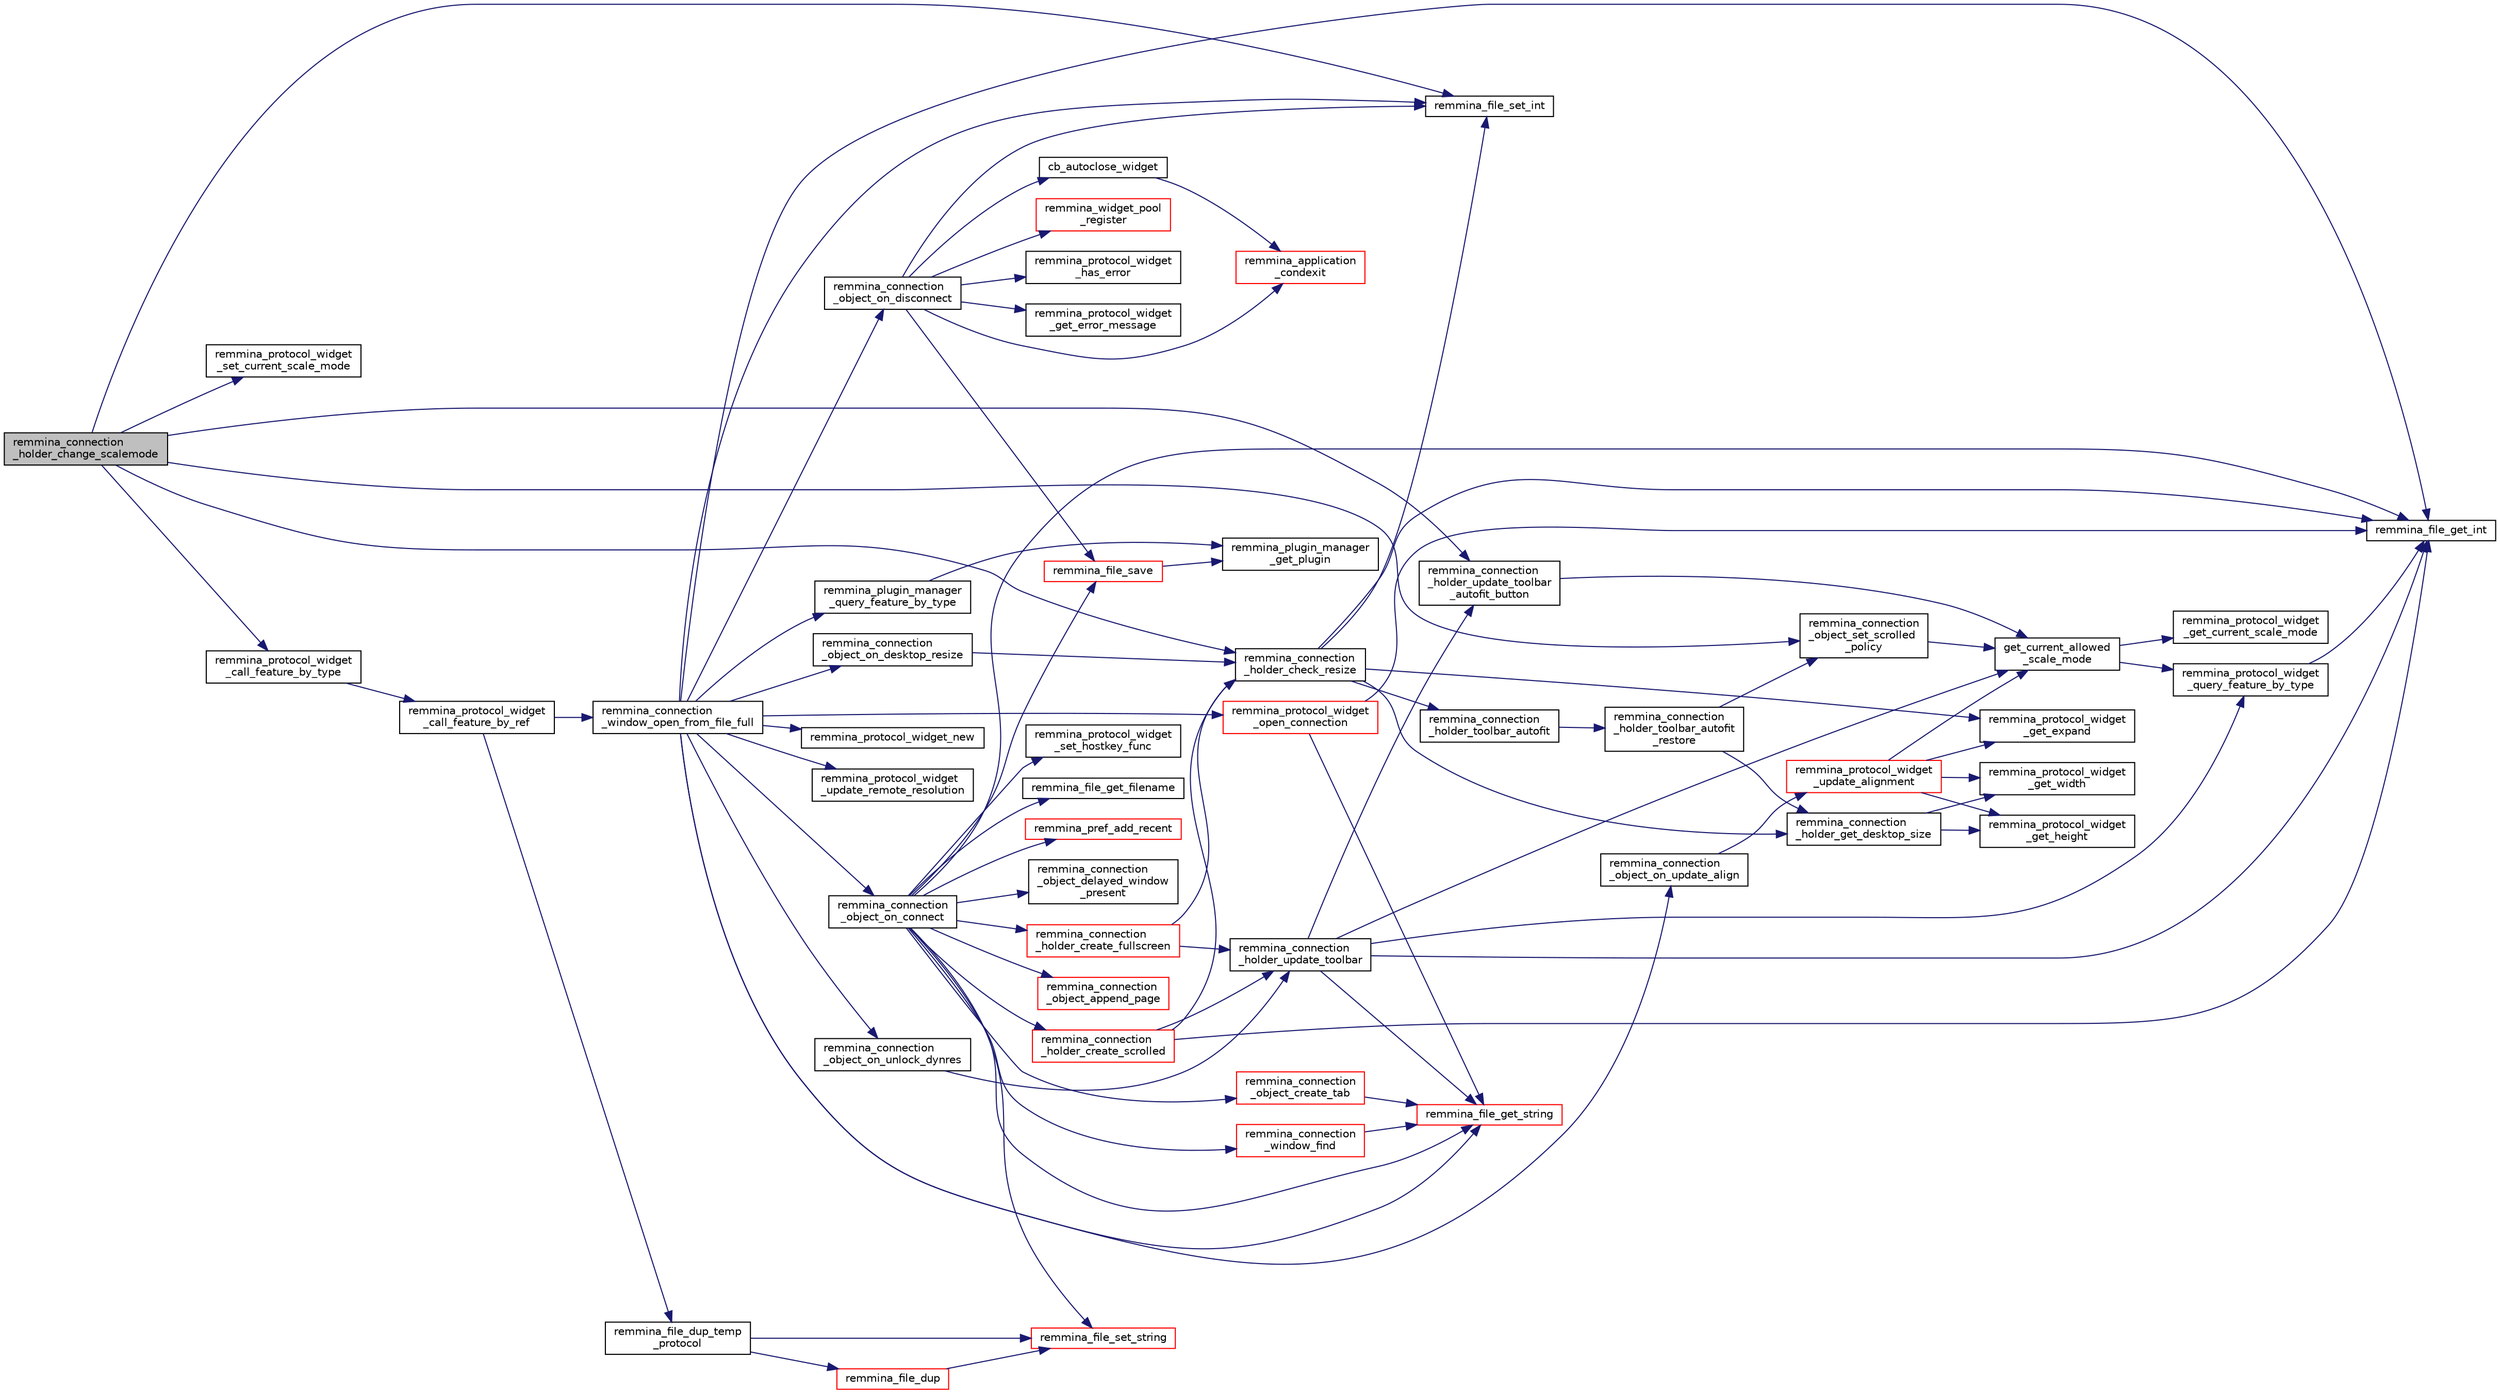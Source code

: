 digraph "remmina_connection_holder_change_scalemode"
{
  edge [fontname="Helvetica",fontsize="10",labelfontname="Helvetica",labelfontsize="10"];
  node [fontname="Helvetica",fontsize="10",shape=record];
  rankdir="LR";
  Node1226 [label="remmina_connection\l_holder_change_scalemode",height=0.2,width=0.4,color="black", fillcolor="grey75", style="filled", fontcolor="black"];
  Node1226 -> Node1227 [color="midnightblue",fontsize="10",style="solid",fontname="Helvetica"];
  Node1227 [label="remmina_file_set_int",height=0.2,width=0.4,color="black", fillcolor="white", style="filled",URL="$remmina__file_8c.html#af153b0d289ac93f6ecdaa15d5f3b9b8c"];
  Node1226 -> Node1228 [color="midnightblue",fontsize="10",style="solid",fontname="Helvetica"];
  Node1228 [label="remmina_protocol_widget\l_set_current_scale_mode",height=0.2,width=0.4,color="black", fillcolor="white", style="filled",URL="$remmina__protocol__widget_8c.html#ad6e2d00646e8268aa0e8bbe31b77db48"];
  Node1226 -> Node1229 [color="midnightblue",fontsize="10",style="solid",fontname="Helvetica"];
  Node1229 [label="remmina_connection\l_holder_update_toolbar\l_autofit_button",height=0.2,width=0.4,color="black", fillcolor="white", style="filled",URL="$remmina__connection__window_8c.html#adb407338a545724966a1c62d3bd60fb5"];
  Node1229 -> Node1230 [color="midnightblue",fontsize="10",style="solid",fontname="Helvetica"];
  Node1230 [label="get_current_allowed\l_scale_mode",height=0.2,width=0.4,color="black", fillcolor="white", style="filled",URL="$remmina__connection__window_8c.html#abbc84b2c450f62c288ff827c5d2c5cd2"];
  Node1230 -> Node1231 [color="midnightblue",fontsize="10",style="solid",fontname="Helvetica"];
  Node1231 [label="remmina_protocol_widget\l_get_current_scale_mode",height=0.2,width=0.4,color="black", fillcolor="white", style="filled",URL="$remmina__protocol__widget_8c.html#a5ec62969da54155e24edcb1d998f93f7"];
  Node1230 -> Node1232 [color="midnightblue",fontsize="10",style="solid",fontname="Helvetica"];
  Node1232 [label="remmina_protocol_widget\l_query_feature_by_type",height=0.2,width=0.4,color="black", fillcolor="white", style="filled",URL="$remmina__protocol__widget_8c.html#adbe15328275677cb38bd8c8a2d5e039d"];
  Node1232 -> Node1233 [color="midnightblue",fontsize="10",style="solid",fontname="Helvetica"];
  Node1233 [label="remmina_file_get_int",height=0.2,width=0.4,color="black", fillcolor="white", style="filled",URL="$remmina__file_8c.html#a4884356c195dcfb4ceacf641a1e74e66"];
  Node1226 -> Node1234 [color="midnightblue",fontsize="10",style="solid",fontname="Helvetica"];
  Node1234 [label="remmina_protocol_widget\l_call_feature_by_type",height=0.2,width=0.4,color="black", fillcolor="white", style="filled",URL="$remmina__protocol__widget_8c.html#a6a630e96e5b914d60d678ae8eaad4cd9"];
  Node1234 -> Node1235 [color="midnightblue",fontsize="10",style="solid",fontname="Helvetica"];
  Node1235 [label="remmina_protocol_widget\l_call_feature_by_ref",height=0.2,width=0.4,color="black", fillcolor="white", style="filled",URL="$remmina__protocol__widget_8c.html#a605b69a9aa4393024369cc5070488692"];
  Node1235 -> Node1236 [color="midnightblue",fontsize="10",style="solid",fontname="Helvetica"];
  Node1236 [label="remmina_connection\l_window_open_from_file_full",height=0.2,width=0.4,color="black", fillcolor="white", style="filled",URL="$remmina__connection__window_8c.html#adbf2b670ca3bae96a99cb0b36021a961"];
  Node1236 -> Node1237 [color="midnightblue",fontsize="10",style="solid",fontname="Helvetica"];
  Node1237 [label="remmina_protocol_widget_new",height=0.2,width=0.4,color="black", fillcolor="white", style="filled",URL="$remmina__protocol__widget_8c.html#a5c2137462d3168e90c812f1ce75a6e62"];
  Node1236 -> Node1238 [color="midnightblue",fontsize="10",style="solid",fontname="Helvetica"];
  Node1238 [label="remmina_protocol_widget\l_update_remote_resolution",height=0.2,width=0.4,color="black", fillcolor="white", style="filled",URL="$remmina__protocol__widget_8c.html#a75c70486dec7682aeccaab235e65f6a1"];
  Node1236 -> Node1233 [color="midnightblue",fontsize="10",style="solid",fontname="Helvetica"];
  Node1236 -> Node1239 [color="midnightblue",fontsize="10",style="solid",fontname="Helvetica"];
  Node1239 [label="remmina_connection\l_object_on_connect",height=0.2,width=0.4,color="black", fillcolor="white", style="filled",URL="$remmina__connection__window_8c.html#a0ad685a873ecef95ec13caba17e0c22e"];
  Node1239 -> Node1240 [color="midnightblue",fontsize="10",style="solid",fontname="Helvetica"];
  Node1240 [label="remmina_connection\l_window_find",height=0.2,width=0.4,color="red", fillcolor="white", style="filled",URL="$remmina__connection__window_8c.html#ae73329eababe2888df3ace5c2b94b410"];
  Node1240 -> Node1241 [color="midnightblue",fontsize="10",style="solid",fontname="Helvetica"];
  Node1241 [label="remmina_file_get_string",height=0.2,width=0.4,color="red", fillcolor="white", style="filled",URL="$remmina__file_8c.html#a8eb1b213d9d08c6ad13683ce05f4355e"];
  Node1239 -> Node1311 [color="midnightblue",fontsize="10",style="solid",fontname="Helvetica"];
  Node1311 [label="remmina_protocol_widget\l_set_hostkey_func",height=0.2,width=0.4,color="black", fillcolor="white", style="filled",URL="$remmina__protocol__widget_8c.html#a9e77e4da16282ef5413f57b124038bff"];
  Node1239 -> Node1283 [color="midnightblue",fontsize="10",style="solid",fontname="Helvetica"];
  Node1283 [label="remmina_file_get_filename",height=0.2,width=0.4,color="black", fillcolor="white", style="filled",URL="$remmina__file_8c.html#ad1e4f3a0f64cd98e301044b6c38a1f1d"];
  Node1239 -> Node1312 [color="midnightblue",fontsize="10",style="solid",fontname="Helvetica"];
  Node1312 [label="remmina_pref_add_recent",height=0.2,width=0.4,color="red", fillcolor="white", style="filled",URL="$remmina__pref_8c.html#ab9e75c6bf39aa93a87d421fc3d742d60"];
  Node1239 -> Node1241 [color="midnightblue",fontsize="10",style="solid",fontname="Helvetica"];
  Node1239 -> Node1247 [color="midnightblue",fontsize="10",style="solid",fontname="Helvetica"];
  Node1247 [label="remmina_file_set_string",height=0.2,width=0.4,color="red", fillcolor="white", style="filled",URL="$remmina__file_8c.html#a85ca1ca2d0bf9ef29e490c6f4527a954"];
  Node1239 -> Node1250 [color="midnightblue",fontsize="10",style="solid",fontname="Helvetica"];
  Node1250 [label="remmina_file_save",height=0.2,width=0.4,color="red", fillcolor="white", style="filled",URL="$remmina__file_8c.html#a8c893a5deec9bc446bd89cc9973416c7"];
  Node1250 -> Node1252 [color="midnightblue",fontsize="10",style="solid",fontname="Helvetica"];
  Node1252 [label="remmina_plugin_manager\l_get_plugin",height=0.2,width=0.4,color="black", fillcolor="white", style="filled",URL="$remmina__plugin__manager_8c.html#a3872c8656a8a3d5147bcc603471c1932"];
  Node1239 -> Node1233 [color="midnightblue",fontsize="10",style="solid",fontname="Helvetica"];
  Node1239 -> Node1318 [color="midnightblue",fontsize="10",style="solid",fontname="Helvetica"];
  Node1318 [label="remmina_connection\l_holder_create_fullscreen",height=0.2,width=0.4,color="red", fillcolor="white", style="filled",URL="$remmina__connection__window_8c.html#ae67ca4d276339723c1ff87fc224eaccf"];
  Node1318 -> Node1434 [color="midnightblue",fontsize="10",style="solid",fontname="Helvetica"];
  Node1434 [label="remmina_connection\l_holder_update_toolbar",height=0.2,width=0.4,color="black", fillcolor="white", style="filled",URL="$remmina__connection__window_8c.html#a1b31d50e3792f41f4f78c1dbc1c5b27c"];
  Node1434 -> Node1229 [color="midnightblue",fontsize="10",style="solid",fontname="Helvetica"];
  Node1434 -> Node1230 [color="midnightblue",fontsize="10",style="solid",fontname="Helvetica"];
  Node1434 -> Node1233 [color="midnightblue",fontsize="10",style="solid",fontname="Helvetica"];
  Node1434 -> Node1232 [color="midnightblue",fontsize="10",style="solid",fontname="Helvetica"];
  Node1434 -> Node1241 [color="midnightblue",fontsize="10",style="solid",fontname="Helvetica"];
  Node1318 -> Node1353 [color="midnightblue",fontsize="10",style="solid",fontname="Helvetica"];
  Node1353 [label="remmina_connection\l_holder_check_resize",height=0.2,width=0.4,color="black", fillcolor="white", style="filled",URL="$remmina__connection__window_8c.html#adf48e258e535235d29c9638333488920"];
  Node1353 -> Node1354 [color="midnightblue",fontsize="10",style="solid",fontname="Helvetica"];
  Node1354 [label="remmina_connection\l_holder_get_desktop_size",height=0.2,width=0.4,color="black", fillcolor="white", style="filled",URL="$remmina__connection__window_8c.html#acf5d62eb5dda2e3a1a76c4bcbb926fb8"];
  Node1354 -> Node1355 [color="midnightblue",fontsize="10",style="solid",fontname="Helvetica"];
  Node1355 [label="remmina_protocol_widget\l_get_width",height=0.2,width=0.4,color="black", fillcolor="white", style="filled",URL="$remmina__protocol__widget_8c.html#aaf355ea7103fc57a4cbc7b815cde2995"];
  Node1354 -> Node1356 [color="midnightblue",fontsize="10",style="solid",fontname="Helvetica"];
  Node1356 [label="remmina_protocol_widget\l_get_height",height=0.2,width=0.4,color="black", fillcolor="white", style="filled",URL="$remmina__protocol__widget_8c.html#ae609b351fff17c235251b0ba7c480da5"];
  Node1353 -> Node1357 [color="midnightblue",fontsize="10",style="solid",fontname="Helvetica"];
  Node1357 [label="remmina_protocol_widget\l_get_expand",height=0.2,width=0.4,color="black", fillcolor="white", style="filled",URL="$remmina__protocol__widget_8c.html#a25bcb2ae99449624fed6f770218e3d25"];
  Node1353 -> Node1233 [color="midnightblue",fontsize="10",style="solid",fontname="Helvetica"];
  Node1353 -> Node1227 [color="midnightblue",fontsize="10",style="solid",fontname="Helvetica"];
  Node1353 -> Node1358 [color="midnightblue",fontsize="10",style="solid",fontname="Helvetica"];
  Node1358 [label="remmina_connection\l_holder_toolbar_autofit",height=0.2,width=0.4,color="black", fillcolor="white", style="filled",URL="$remmina__connection__window_8c.html#ac679e10d8be64d56ed13043dd4df7d1c"];
  Node1358 -> Node1359 [color="midnightblue",fontsize="10",style="solid",fontname="Helvetica"];
  Node1359 [label="remmina_connection\l_holder_toolbar_autofit\l_restore",height=0.2,width=0.4,color="black", fillcolor="white", style="filled",URL="$remmina__connection__window_8c.html#a92a6aa97bc751b0c096583a66351ada1"];
  Node1359 -> Node1354 [color="midnightblue",fontsize="10",style="solid",fontname="Helvetica"];
  Node1359 -> Node1360 [color="midnightblue",fontsize="10",style="solid",fontname="Helvetica"];
  Node1360 [label="remmina_connection\l_object_set_scrolled\l_policy",height=0.2,width=0.4,color="black", fillcolor="white", style="filled",URL="$remmina__connection__window_8c.html#ae80a730a48eefb689b9957c4f669a020"];
  Node1360 -> Node1230 [color="midnightblue",fontsize="10",style="solid",fontname="Helvetica"];
  Node1239 -> Node1364 [color="midnightblue",fontsize="10",style="solid",fontname="Helvetica"];
  Node1364 [label="remmina_connection\l_holder_create_scrolled",height=0.2,width=0.4,color="red", fillcolor="white", style="filled",URL="$remmina__connection__window_8c.html#a57b3656c37df65d276ddd50a16906dc7"];
  Node1364 -> Node1233 [color="midnightblue",fontsize="10",style="solid",fontname="Helvetica"];
  Node1364 -> Node1434 [color="midnightblue",fontsize="10",style="solid",fontname="Helvetica"];
  Node1364 -> Node1353 [color="midnightblue",fontsize="10",style="solid",fontname="Helvetica"];
  Node1239 -> Node1423 [color="midnightblue",fontsize="10",style="solid",fontname="Helvetica"];
  Node1423 [label="remmina_connection\l_object_create_tab",height=0.2,width=0.4,color="red", fillcolor="white", style="filled",URL="$remmina__connection__window_8c.html#a888c4dd031e9366a3284cb34351865aa"];
  Node1423 -> Node1241 [color="midnightblue",fontsize="10",style="solid",fontname="Helvetica"];
  Node1239 -> Node1425 [color="midnightblue",fontsize="10",style="solid",fontname="Helvetica"];
  Node1425 [label="remmina_connection\l_object_append_page",height=0.2,width=0.4,color="red", fillcolor="white", style="filled",URL="$remmina__connection__window_8c.html#ac06b41c974d5cfc6277f50b617a550bb"];
  Node1239 -> Node1451 [color="midnightblue",fontsize="10",style="solid",fontname="Helvetica"];
  Node1451 [label="remmina_connection\l_object_delayed_window\l_present",height=0.2,width=0.4,color="black", fillcolor="white", style="filled",URL="$remmina__connection__window_8c.html#afd1bfcfb4c203544904a85aba87d4c88"];
  Node1236 -> Node1452 [color="midnightblue",fontsize="10",style="solid",fontname="Helvetica"];
  Node1452 [label="remmina_connection\l_object_on_disconnect",height=0.2,width=0.4,color="black", fillcolor="white", style="filled",URL="$remmina__connection__window_8c.html#ad6ea67e2303625444fb4936a114e82df"];
  Node1452 -> Node1227 [color="midnightblue",fontsize="10",style="solid",fontname="Helvetica"];
  Node1452 -> Node1250 [color="midnightblue",fontsize="10",style="solid",fontname="Helvetica"];
  Node1452 -> Node1453 [color="midnightblue",fontsize="10",style="solid",fontname="Helvetica"];
  Node1453 [label="remmina_protocol_widget\l_has_error",height=0.2,width=0.4,color="black", fillcolor="white", style="filled",URL="$remmina__protocol__widget_8c.html#aab2f304822ccfd4979854ef1afd81771"];
  Node1452 -> Node1454 [color="midnightblue",fontsize="10",style="solid",fontname="Helvetica"];
  Node1454 [label="remmina_protocol_widget\l_get_error_message",height=0.2,width=0.4,color="black", fillcolor="white", style="filled",URL="$remmina__protocol__widget_8c.html#a0aa0f7d6c411f9061892848ffb558877"];
  Node1452 -> Node1455 [color="midnightblue",fontsize="10",style="solid",fontname="Helvetica"];
  Node1455 [label="cb_autoclose_widget",height=0.2,width=0.4,color="black", fillcolor="white", style="filled",URL="$remmina__connection__window_8c.html#a6d866a05da5d47a9342d4c87dbf70863"];
  Node1455 -> Node1456 [color="midnightblue",fontsize="10",style="solid",fontname="Helvetica"];
  Node1456 [label="remmina_application\l_condexit",height=0.2,width=0.4,color="red", fillcolor="white", style="filled",URL="$remmina__exec_8c.html#aaa67e07e2426828d7e7b9b30d2038d31"];
  Node1452 -> Node1477 [color="midnightblue",fontsize="10",style="solid",fontname="Helvetica"];
  Node1477 [label="remmina_widget_pool\l_register",height=0.2,width=0.4,color="red", fillcolor="white", style="filled",URL="$remmina__widget__pool_8c.html#ae3c9c9853eb5bedbfeadbfac1d495b95"];
  Node1452 -> Node1456 [color="midnightblue",fontsize="10",style="solid",fontname="Helvetica"];
  Node1236 -> Node1479 [color="midnightblue",fontsize="10",style="solid",fontname="Helvetica"];
  Node1479 [label="remmina_connection\l_object_on_desktop_resize",height=0.2,width=0.4,color="black", fillcolor="white", style="filled",URL="$remmina__connection__window_8c.html#a3bb0386b166904eb00902d08d6c959a5"];
  Node1479 -> Node1353 [color="midnightblue",fontsize="10",style="solid",fontname="Helvetica"];
  Node1236 -> Node1480 [color="midnightblue",fontsize="10",style="solid",fontname="Helvetica"];
  Node1480 [label="remmina_connection\l_object_on_update_align",height=0.2,width=0.4,color="black", fillcolor="white", style="filled",URL="$remmina__connection__window_8c.html#a0872efe4b1084b17bab7ac962920c3e9"];
  Node1480 -> Node1384 [color="midnightblue",fontsize="10",style="solid",fontname="Helvetica"];
  Node1384 [label="remmina_protocol_widget\l_update_alignment",height=0.2,width=0.4,color="red", fillcolor="white", style="filled",URL="$remmina__connection__window_8c.html#ab7dc553cbd2005feb77163cf79f48f6d"];
  Node1384 -> Node1230 [color="midnightblue",fontsize="10",style="solid",fontname="Helvetica"];
  Node1384 -> Node1357 [color="midnightblue",fontsize="10",style="solid",fontname="Helvetica"];
  Node1384 -> Node1355 [color="midnightblue",fontsize="10",style="solid",fontname="Helvetica"];
  Node1384 -> Node1356 [color="midnightblue",fontsize="10",style="solid",fontname="Helvetica"];
  Node1236 -> Node1481 [color="midnightblue",fontsize="10",style="solid",fontname="Helvetica"];
  Node1481 [label="remmina_connection\l_object_on_unlock_dynres",height=0.2,width=0.4,color="black", fillcolor="white", style="filled",URL="$remmina__connection__window_8c.html#a0cffd168e21bdd3d9469ca2e86e19c31"];
  Node1481 -> Node1434 [color="midnightblue",fontsize="10",style="solid",fontname="Helvetica"];
  Node1236 -> Node1482 [color="midnightblue",fontsize="10",style="solid",fontname="Helvetica"];
  Node1482 [label="remmina_plugin_manager\l_query_feature_by_type",height=0.2,width=0.4,color="black", fillcolor="white", style="filled",URL="$remmina__plugin__manager_8c.html#a1668951fd7067f2c405e001836855080"];
  Node1482 -> Node1252 [color="midnightblue",fontsize="10",style="solid",fontname="Helvetica"];
  Node1236 -> Node1241 [color="midnightblue",fontsize="10",style="solid",fontname="Helvetica"];
  Node1236 -> Node1227 [color="midnightblue",fontsize="10",style="solid",fontname="Helvetica"];
  Node1236 -> Node1483 [color="midnightblue",fontsize="10",style="solid",fontname="Helvetica"];
  Node1483 [label="remmina_protocol_widget\l_open_connection",height=0.2,width=0.4,color="red", fillcolor="white", style="filled",URL="$remmina__protocol__widget_8c.html#aeffcbd7db351d4cacd7c8ba801ea2c37"];
  Node1483 -> Node1233 [color="midnightblue",fontsize="10",style="solid",fontname="Helvetica"];
  Node1483 -> Node1241 [color="midnightblue",fontsize="10",style="solid",fontname="Helvetica"];
  Node1235 -> Node1489 [color="midnightblue",fontsize="10",style="solid",fontname="Helvetica"];
  Node1489 [label="remmina_file_dup_temp\l_protocol",height=0.2,width=0.4,color="black", fillcolor="white", style="filled",URL="$remmina__file_8c.html#a52a0986eaf54c9e606ce9cdf8bb57e60"];
  Node1489 -> Node1490 [color="midnightblue",fontsize="10",style="solid",fontname="Helvetica"];
  Node1490 [label="remmina_file_dup",height=0.2,width=0.4,color="red", fillcolor="white", style="filled",URL="$remmina__file_8c.html#a3fb992fced83e0f1c4e4e3c8d2206be5"];
  Node1490 -> Node1247 [color="midnightblue",fontsize="10",style="solid",fontname="Helvetica"];
  Node1489 -> Node1247 [color="midnightblue",fontsize="10",style="solid",fontname="Helvetica"];
  Node1226 -> Node1353 [color="midnightblue",fontsize="10",style="solid",fontname="Helvetica"];
  Node1226 -> Node1360 [color="midnightblue",fontsize="10",style="solid",fontname="Helvetica"];
}
